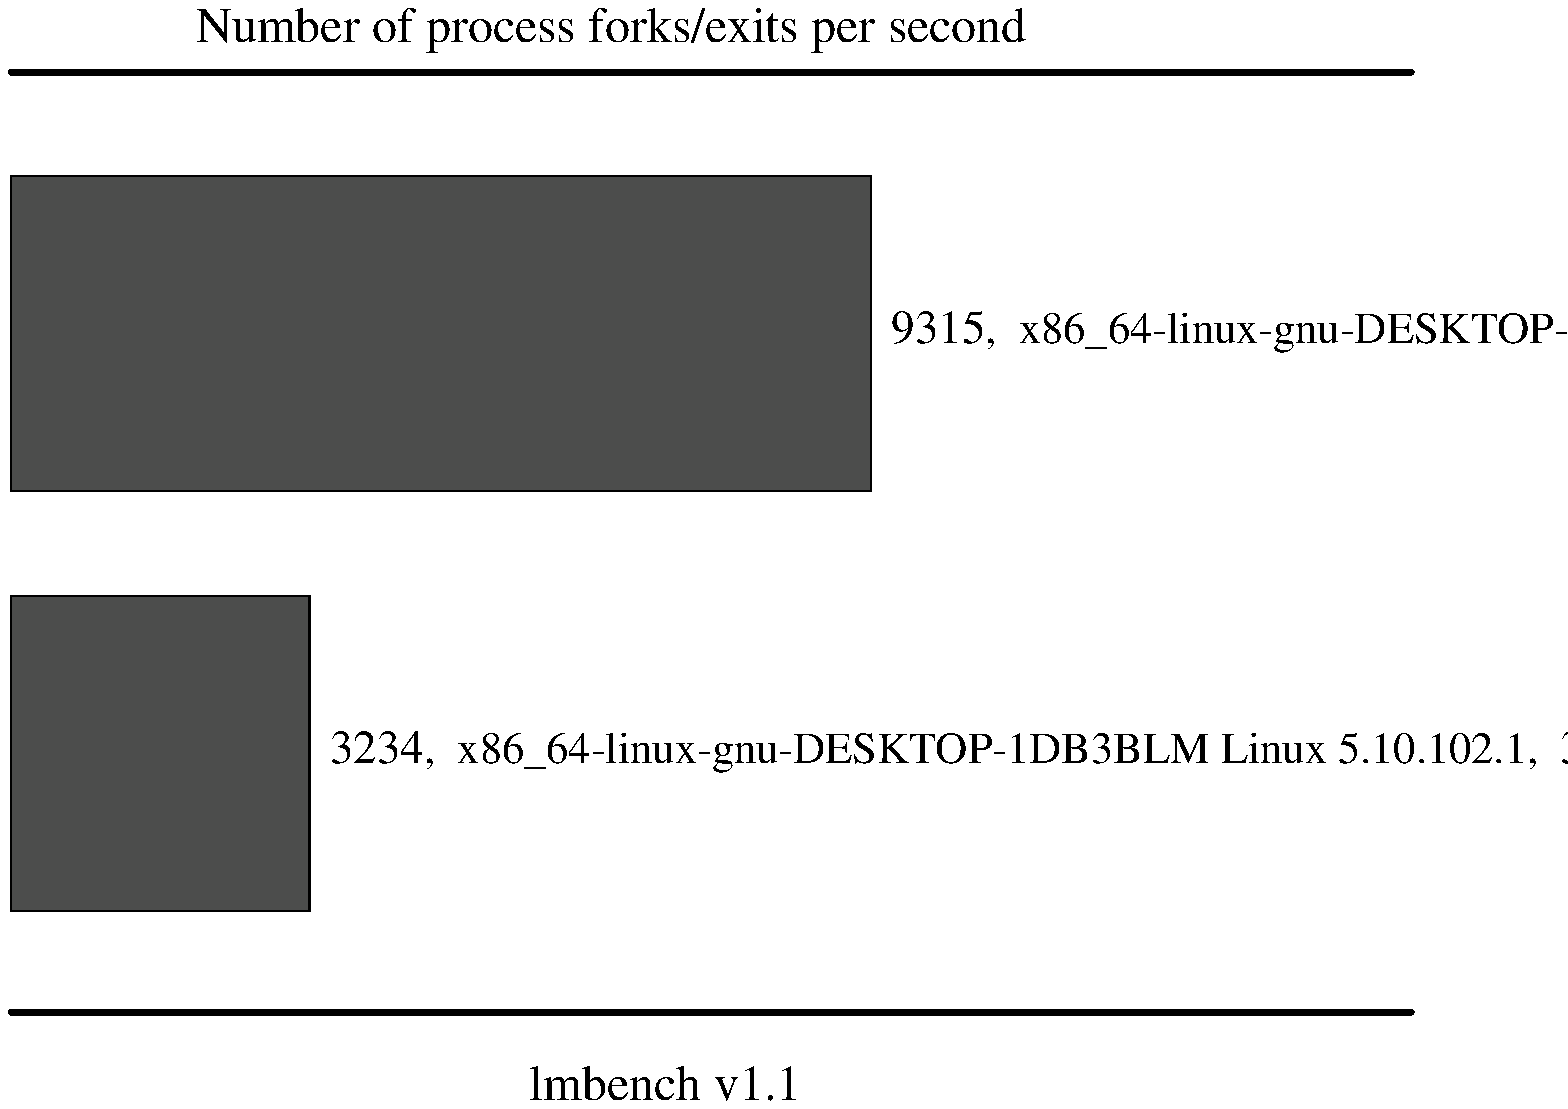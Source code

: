 .sp .75i
.po .23i
.ft R
.ps 16
.vs 21
.ce 100
\s+2Number of process forks/exits per second\s0
.ce 0
.vs 
.PS
.ps 16
.vs 11
[
# Variables, tweek these.
	fillval = .12		# default fill value boxes
	xsize = 4.3		# width of the graph
	ysize = 4.2		# height of the graph
	n = 2
	boxpercent = 75 / 100
	gap = xsize / n * (1 - boxpercent)
	maxdata = 9315
	yscale = ysize / maxdata
	xscale = xsize / maxdata

# Draw the graph borders 
	O:	box invis ht ysize wid xsize
boxht = ysize / n * boxpercent
box fill .7 wid 9315 * xscale with .nw at O.nw - (0, gap /2 + 0 * (ysize/n))
"\s+19315\s0,  x86_64-linux-gnu-DESKTOP-1DB3BLM Linux 5.10.102.1,\  \s+1107.3529\ usecs\s0" ljust at last box.e + .1,0
box fill .7 wid 3234 * xscale with .nw at O.nw - (0, gap /2 + 1 * (ysize/n))
"\s+13234\s0,  x86_64-linux-gnu-DESKTOP-1DB3BLM Linux 5.10.102.1,\  \s+1309.2260\ usecs\s0" ljust at last box.e + .1,0
]
box invis wid last [].wid + .5 ht last [].ht + .5 with .nw at last [].nw + (-.25, .25)
move to last [].nw + 0,.25
line thick 2 right 7
move to last [].sw - 0,.25
line thick 2 right 7
.PE
.ft
.ps
.vs
.po
.po .5i
.ft R
.ps 16
.vs 21
.sp .5
.ce 100
\s+2lmbench v1.1\s0
.po
.ft
.ps
.vs
.ce 0
